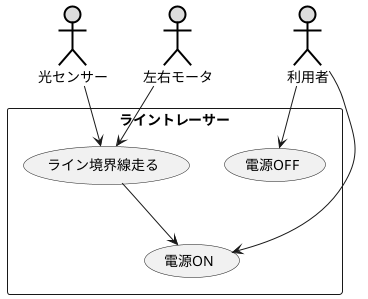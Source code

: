 @startuml
' left to right direction
actor 利用者#DDDDDD;line:black;line.bold;
actor 光センサー#DDDDDD;line:black;line.bold;
actor 左右モータ#DDDDDD;line:black;line.bold;

rectangle ライントレーサー{
    usecase 電源OFF
    usecase 電源ON
    usecase ライン境界線走る
}
    利用者 -->電源ON
    利用者 -->電源OFF
    光センサー -->ライン境界線走る
    左右モータ -->ライン境界線走る
    ライン境界線走る -->電源ON 
    
    @enduml

